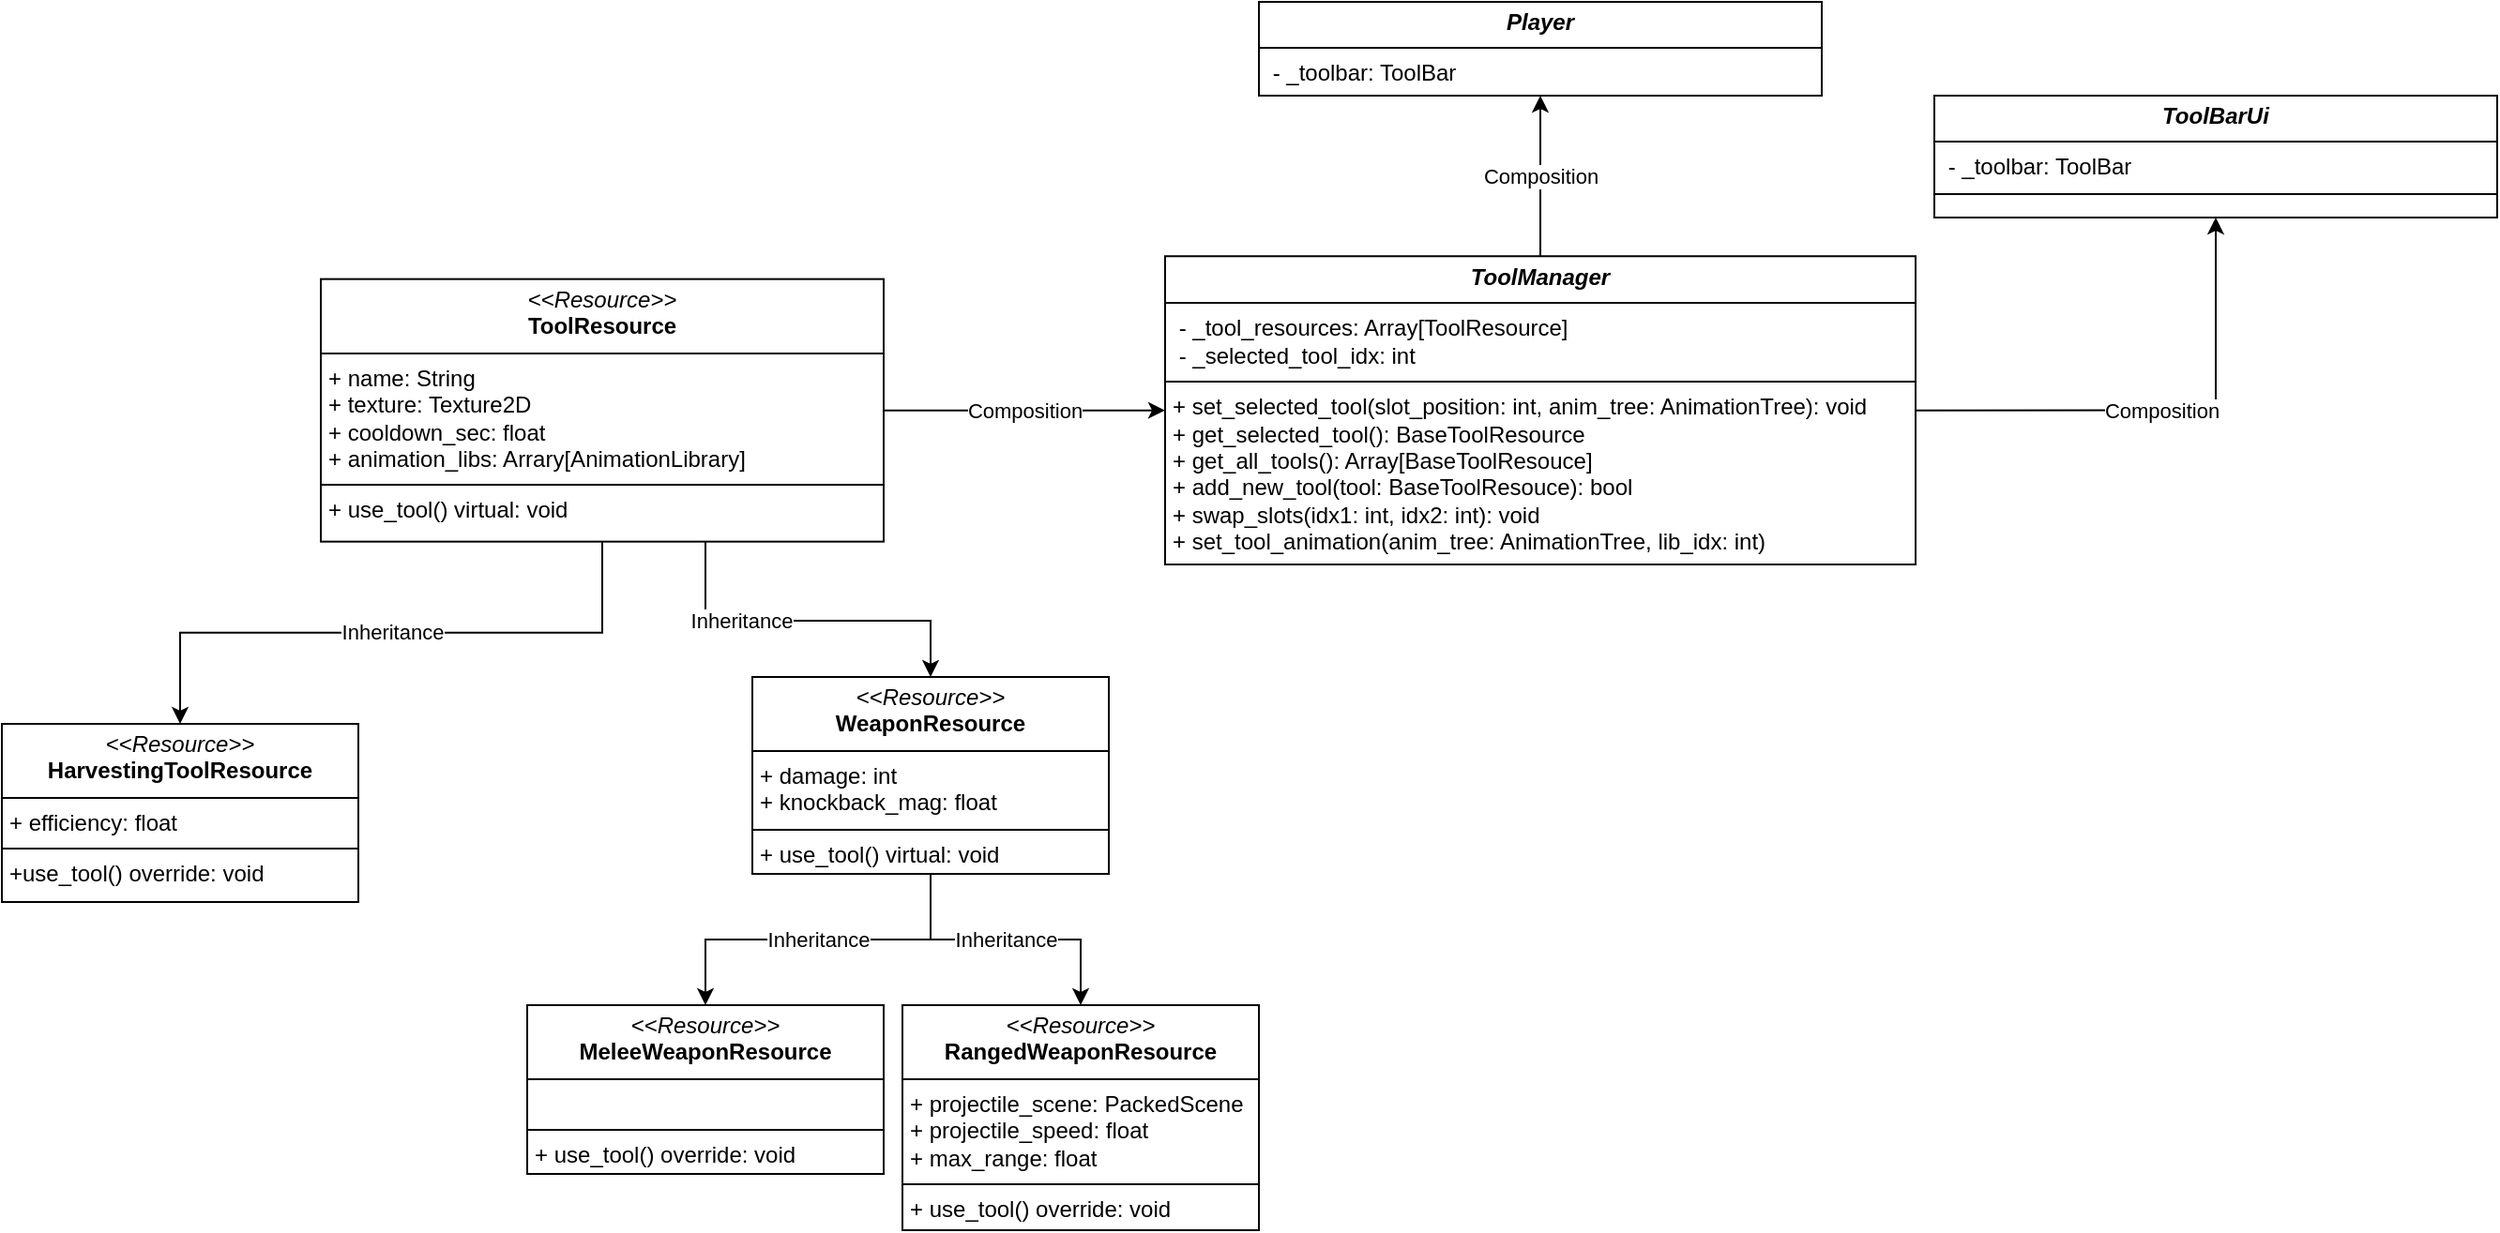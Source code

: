 <mxfile version="28.0.6">
  <diagram name="Page-1" id="_loqRK9usO6gleROTSlI">
    <mxGraphModel dx="2065" dy="-1523" grid="1" gridSize="10" guides="1" tooltips="1" connect="1" arrows="1" fold="1" page="1" pageScale="1" pageWidth="850" pageHeight="1100" math="0" shadow="0">
      <root>
        <mxCell id="0" />
        <mxCell id="1" parent="0" />
        <mxCell id="QgA3izjE_mY8pZIgnn4d-31" value="Composition" style="edgeStyle=orthogonalEdgeStyle;rounded=0;orthogonalLoop=1;jettySize=auto;html=1;" parent="1" source="QgA3izjE_mY8pZIgnn4d-32" target="QgA3izjE_mY8pZIgnn4d-42" edge="1">
          <mxGeometry relative="1" as="geometry" />
        </mxCell>
        <mxCell id="QgA3izjE_mY8pZIgnn4d-57" value="Composition" style="edgeStyle=orthogonalEdgeStyle;rounded=0;orthogonalLoop=1;jettySize=auto;html=1;exitX=1;exitY=0.5;exitDx=0;exitDy=0;entryX=0.5;entryY=1;entryDx=0;entryDy=0;" parent="1" source="QgA3izjE_mY8pZIgnn4d-32" target="QgA3izjE_mY8pZIgnn4d-56" edge="1">
          <mxGeometry relative="1" as="geometry" />
        </mxCell>
        <mxCell id="QgA3izjE_mY8pZIgnn4d-32" value="&lt;p style=&quot;margin:0px;margin-top:4px;text-align:center;&quot;&gt;&lt;i&gt;&lt;b&gt;ToolManager&lt;/b&gt;&lt;/i&gt;&lt;/p&gt;&lt;hr size=&quot;1&quot; style=&quot;border-style:solid;&quot;&gt;&lt;p style=&quot;margin:0px;margin-left:4px;&quot;&gt;&lt;span style=&quot;background-color: transparent; color: light-dark(rgb(0, 0, 0), rgb(255, 255, 255));&quot;&gt;&amp;nbsp;- _tool_resources: Array[ToolResource]&lt;/span&gt;&lt;/p&gt;&lt;p style=&quot;margin:0px;margin-left:4px;&quot;&gt;&lt;span style=&quot;background-color: transparent; color: light-dark(rgb(0, 0, 0), rgb(255, 255, 255));&quot;&gt;&amp;nbsp;- _selected_tool_idx: int&lt;/span&gt;&lt;/p&gt;&lt;hr size=&quot;1&quot; style=&quot;border-style:solid;&quot;&gt;&lt;p style=&quot;margin:0px;margin-left:4px;&quot;&gt;+ set_selected_tool(slot_position: int, anim_tree: AnimationTree): void&lt;/p&gt;&lt;p style=&quot;margin:0px;margin-left:4px;&quot;&gt;+ get_selected_tool(): BaseToolResource&lt;/p&gt;&lt;p style=&quot;margin:0px;margin-left:4px;&quot;&gt;+ get_all_tools(): Array[BaseToolResouce]&lt;/p&gt;&lt;p style=&quot;margin:0px;margin-left:4px;&quot;&gt;+ add_new_tool(tool: BaseToolResouce): bool&lt;/p&gt;&lt;p style=&quot;margin:0px;margin-left:4px;&quot;&gt;+ swap_slots(idx1: int, idx2: int): void&lt;/p&gt;&lt;p style=&quot;margin:0px;margin-left:4px;&quot;&gt;+ set_tool_animation(anim_tree: AnimationTree, lib_idx: int)&lt;/p&gt;" style="verticalAlign=top;align=left;overflow=fill;html=1;whiteSpace=wrap;" parent="1" vertex="1">
          <mxGeometry x="-60" y="2475.63" width="400" height="164.37" as="geometry" />
        </mxCell>
        <mxCell id="QgA3izjE_mY8pZIgnn4d-42" value="&lt;p style=&quot;margin:0px;margin-top:4px;text-align:center;&quot;&gt;&lt;i&gt;&lt;b&gt;Player&lt;/b&gt;&lt;/i&gt;&lt;/p&gt;&lt;hr size=&quot;1&quot; style=&quot;border-style:solid;&quot;&gt;&lt;p style=&quot;margin:0px;margin-left:4px;&quot;&gt;&amp;nbsp;- _toolbar: ToolBar&lt;/p&gt;" style="verticalAlign=top;align=left;overflow=fill;html=1;whiteSpace=wrap;" parent="1" vertex="1">
          <mxGeometry x="-10" y="2340" width="300" height="50" as="geometry" />
        </mxCell>
        <mxCell id="QgA3izjE_mY8pZIgnn4d-45" value="Inheritance" style="edgeStyle=orthogonalEdgeStyle;rounded=0;orthogonalLoop=1;jettySize=auto;html=1;exitX=0.5;exitY=1;exitDx=0;exitDy=0;entryX=0.5;entryY=0;entryDx=0;entryDy=0;" parent="1" source="QgA3izjE_mY8pZIgnn4d-44" target="QgA3izjE_mY8pZIgnn4d-47" edge="1">
          <mxGeometry x="0.002" relative="1" as="geometry">
            <mxPoint x="-100" y="2725" as="targetPoint" />
            <Array as="points">
              <mxPoint x="-305" y="2620" />
              <mxPoint x="-305" y="2670" />
              <mxPoint x="-185" y="2670" />
            </Array>
            <mxPoint as="offset" />
          </mxGeometry>
        </mxCell>
        <mxCell id="QgA3izjE_mY8pZIgnn4d-49" value="Inheritance" style="edgeStyle=orthogonalEdgeStyle;rounded=0;orthogonalLoop=1;jettySize=auto;html=1;exitX=0.5;exitY=1;exitDx=0;exitDy=0;entryX=0.5;entryY=0;entryDx=0;entryDy=0;" parent="1" source="QgA3izjE_mY8pZIgnn4d-44" target="QgA3izjE_mY8pZIgnn4d-48" edge="1">
          <mxGeometry relative="1" as="geometry" />
        </mxCell>
        <mxCell id="QgA3izjE_mY8pZIgnn4d-55" value="Composition" style="edgeStyle=orthogonalEdgeStyle;rounded=0;orthogonalLoop=1;jettySize=auto;html=1;exitX=1;exitY=0.5;exitDx=0;exitDy=0;entryX=0;entryY=0.5;entryDx=0;entryDy=0;" parent="1" source="QgA3izjE_mY8pZIgnn4d-44" target="QgA3izjE_mY8pZIgnn4d-32" edge="1">
          <mxGeometry relative="1" as="geometry" />
        </mxCell>
        <mxCell id="QgA3izjE_mY8pZIgnn4d-44" value="&lt;p style=&quot;margin:0px;margin-top:4px;text-align:center;&quot;&gt;&lt;i&gt;&amp;lt;&amp;lt;&lt;/i&gt;&lt;i&gt;Resource&lt;/i&gt;&lt;i&gt;&amp;gt;&amp;gt;&lt;/i&gt;&lt;br&gt;&lt;b&gt;ToolResource&lt;/b&gt;&lt;/p&gt;&lt;hr size=&quot;1&quot; style=&quot;border-style:solid;&quot;&gt;&lt;p style=&quot;margin:0px;margin-left:4px;&quot;&gt;&lt;span style=&quot;background-color: transparent; color: light-dark(rgb(0, 0, 0), rgb(255, 255, 255));&quot;&gt;+ name: String&lt;/span&gt;&lt;/p&gt;&lt;p style=&quot;margin: 0px 0px 0px 4px;&quot;&gt;+ texture: Texture2D&lt;/p&gt;&lt;p style=&quot;margin: 0px 0px 0px 4px;&quot;&gt;+ cooldown_sec: float&lt;/p&gt;&lt;p style=&quot;margin: 0px 0px 0px 4px;&quot;&gt;+ animation_libs: Arrary[AnimationLibrary]&lt;/p&gt;&lt;hr size=&quot;1&quot; style=&quot;border-style:solid;&quot;&gt;&lt;p style=&quot;margin:0px;margin-left:4px;&quot;&gt;+ use_tool() virtual: void&lt;/p&gt;" style="verticalAlign=top;align=left;overflow=fill;html=1;whiteSpace=wrap;" parent="1" vertex="1">
          <mxGeometry x="-510" y="2487.82" width="300" height="140" as="geometry" />
        </mxCell>
        <mxCell id="QgA3izjE_mY8pZIgnn4d-53" value="Inheritance" style="edgeStyle=orthogonalEdgeStyle;rounded=0;orthogonalLoop=1;jettySize=auto;html=1;entryX=0.5;entryY=0;entryDx=0;entryDy=0;" parent="1" source="QgA3izjE_mY8pZIgnn4d-47" target="QgA3izjE_mY8pZIgnn4d-52" edge="1">
          <mxGeometry relative="1" as="geometry" />
        </mxCell>
        <mxCell id="QgA3izjE_mY8pZIgnn4d-54" value="Inheritance" style="edgeStyle=orthogonalEdgeStyle;rounded=0;orthogonalLoop=1;jettySize=auto;html=1;entryX=0.5;entryY=0;entryDx=0;entryDy=0;" parent="1" source="QgA3izjE_mY8pZIgnn4d-47" target="QgA3izjE_mY8pZIgnn4d-51" edge="1">
          <mxGeometry relative="1" as="geometry" />
        </mxCell>
        <mxCell id="QgA3izjE_mY8pZIgnn4d-47" value="&lt;p style=&quot;margin:0px;margin-top:4px;text-align:center;&quot;&gt;&lt;i&gt;&amp;lt;&amp;lt;Resource&amp;gt;&amp;gt;&lt;/i&gt;&lt;br&gt;&lt;b&gt;WeaponResource&lt;/b&gt;&lt;/p&gt;&lt;hr size=&quot;1&quot; style=&quot;border-style:solid;&quot;&gt;&lt;p style=&quot;margin: 0px 0px 0px 4px;&quot;&gt;&lt;span style=&quot;background-color: transparent; color: light-dark(rgb(0, 0, 0), rgb(255, 255, 255));&quot;&gt;+ damage: int&lt;/span&gt;&lt;/p&gt;&lt;p style=&quot;margin: 0px 0px 0px 4px;&quot;&gt;+ knockback_mag: float&lt;/p&gt;&lt;hr size=&quot;1&quot; style=&quot;border-style:solid;&quot;&gt;&lt;p style=&quot;margin: 0px 0px 0px 4px;&quot;&gt;+ use_tool() virtual: void&lt;/p&gt;" style="verticalAlign=top;align=left;overflow=fill;html=1;whiteSpace=wrap;" parent="1" vertex="1">
          <mxGeometry x="-280" y="2700" width="190" height="105" as="geometry" />
        </mxCell>
        <mxCell id="QgA3izjE_mY8pZIgnn4d-48" value="&lt;p style=&quot;margin:0px;margin-top:4px;text-align:center;&quot;&gt;&lt;i&gt;&amp;lt;&amp;lt;Resource&amp;gt;&amp;gt;&lt;/i&gt;&lt;br&gt;&lt;b&gt;HarvestingToolResource&lt;/b&gt;&lt;/p&gt;&lt;hr size=&quot;1&quot; style=&quot;border-style:solid;&quot;&gt;&lt;p style=&quot;margin: 0px 0px 0px 4px;&quot;&gt;&lt;span style=&quot;background-color: transparent; color: light-dark(rgb(0, 0, 0), rgb(255, 255, 255));&quot;&gt;+ efficiency: float&lt;/span&gt;&lt;/p&gt;&lt;hr size=&quot;1&quot; style=&quot;border-style:solid;&quot;&gt;&lt;p style=&quot;margin: 0px 0px 0px 4px;&quot;&gt;+use_tool() override: void&lt;/p&gt;&lt;p style=&quot;margin: 0px 0px 0px 4px;&quot;&gt;&lt;br&gt;&lt;/p&gt;" style="verticalAlign=top;align=left;overflow=fill;html=1;whiteSpace=wrap;" parent="1" vertex="1">
          <mxGeometry x="-680" y="2725" width="190" height="95" as="geometry" />
        </mxCell>
        <mxCell id="QgA3izjE_mY8pZIgnn4d-51" value="&lt;p style=&quot;margin:0px;margin-top:4px;text-align:center;&quot;&gt;&lt;i&gt;&amp;lt;&amp;lt;Resource&amp;gt;&amp;gt;&lt;/i&gt;&lt;br&gt;&lt;b&gt;MeleeWeaponResource&lt;/b&gt;&lt;/p&gt;&lt;hr size=&quot;1&quot; style=&quot;border-style:solid;&quot;&gt;&lt;p style=&quot;margin: 0px 0px 0px 4px;&quot;&gt;&lt;span style=&quot;background-color: transparent; color: light-dark(rgb(0, 0, 0), rgb(255, 255, 255));&quot;&gt;&lt;br&gt;&lt;/span&gt;&lt;/p&gt;&lt;hr size=&quot;1&quot; style=&quot;border-style:solid;&quot;&gt;&lt;p style=&quot;margin: 0px 0px 0px 4px;&quot;&gt;+ use_tool() override: void&lt;/p&gt;" style="verticalAlign=top;align=left;overflow=fill;html=1;whiteSpace=wrap;" parent="1" vertex="1">
          <mxGeometry x="-400" y="2875" width="190" height="90" as="geometry" />
        </mxCell>
        <mxCell id="QgA3izjE_mY8pZIgnn4d-52" value="&lt;p style=&quot;margin:0px;margin-top:4px;text-align:center;&quot;&gt;&lt;i&gt;&amp;lt;&amp;lt;Resource&amp;gt;&amp;gt;&lt;/i&gt;&lt;br&gt;&lt;b&gt;RangedWeaponResource&lt;/b&gt;&lt;/p&gt;&lt;hr size=&quot;1&quot; style=&quot;border-style:solid;&quot;&gt;&lt;p style=&quot;margin: 0px 0px 0px 4px;&quot;&gt;+ projectile_scene: PackedScene&lt;/p&gt;&lt;p style=&quot;margin: 0px 0px 0px 4px;&quot;&gt;+ projectile_speed: float&lt;/p&gt;&lt;p style=&quot;margin: 0px 0px 0px 4px;&quot;&gt;+ max_range: float&lt;/p&gt;&lt;hr size=&quot;1&quot; style=&quot;border-style:solid;&quot;&gt;&lt;p style=&quot;margin: 0px 0px 0px 4px;&quot;&gt;+ use_tool() override: void&lt;/p&gt;" style="verticalAlign=top;align=left;overflow=fill;html=1;whiteSpace=wrap;" parent="1" vertex="1">
          <mxGeometry x="-200" y="2875" width="190" height="120" as="geometry" />
        </mxCell>
        <mxCell id="QgA3izjE_mY8pZIgnn4d-56" value="&lt;p style=&quot;margin:0px;margin-top:4px;text-align:center;&quot;&gt;&lt;i&gt;&lt;b&gt;ToolBarUi&lt;/b&gt;&lt;/i&gt;&lt;/p&gt;&lt;hr size=&quot;1&quot; style=&quot;border-style:solid;&quot;&gt;&lt;p style=&quot;margin:0px;margin-left:4px;&quot;&gt;&lt;span style=&quot;background-color: transparent; color: light-dark(rgb(0, 0, 0), rgb(255, 255, 255));&quot;&gt;&amp;nbsp;-&lt;/span&gt;&lt;span style=&quot;background-color: transparent; color: light-dark(rgb(0, 0, 0), rgb(255, 255, 255));&quot;&gt;&amp;nbsp;_toolbar: ToolBar&lt;/span&gt;&lt;span style=&quot;background-color: transparent; color: light-dark(rgb(0, 0, 0), rgb(255, 255, 255));&quot;&gt;&lt;br&gt;&lt;/span&gt;&lt;/p&gt;&lt;hr size=&quot;1&quot; style=&quot;border-style:solid;&quot;&gt;&lt;p style=&quot;margin:0px;margin-left:4px;&quot;&gt;&lt;br&gt;&lt;/p&gt;" style="verticalAlign=top;align=left;overflow=fill;html=1;whiteSpace=wrap;" parent="1" vertex="1">
          <mxGeometry x="350" y="2390" width="300" height="65" as="geometry" />
        </mxCell>
      </root>
    </mxGraphModel>
  </diagram>
</mxfile>
